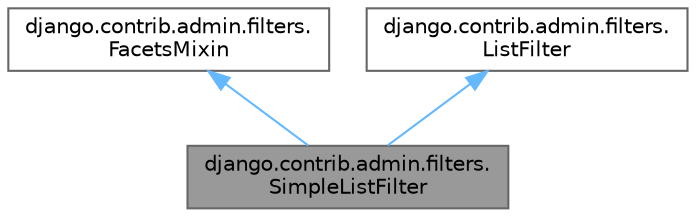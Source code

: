 digraph "django.contrib.admin.filters.SimpleListFilter"
{
 // LATEX_PDF_SIZE
  bgcolor="transparent";
  edge [fontname=Helvetica,fontsize=10,labelfontname=Helvetica,labelfontsize=10];
  node [fontname=Helvetica,fontsize=10,shape=box,height=0.2,width=0.4];
  Node1 [id="Node000001",label="django.contrib.admin.filters.\lSimpleListFilter",height=0.2,width=0.4,color="gray40", fillcolor="grey60", style="filled", fontcolor="black",tooltip=" "];
  Node2 -> Node1 [id="edge1_Node000001_Node000002",dir="back",color="steelblue1",style="solid",tooltip=" "];
  Node2 [id="Node000002",label="django.contrib.admin.filters.\lFacetsMixin",height=0.2,width=0.4,color="gray40", fillcolor="white", style="filled",URL="$classdjango_1_1contrib_1_1admin_1_1filters_1_1_facets_mixin.html",tooltip=" "];
  Node3 -> Node1 [id="edge2_Node000001_Node000003",dir="back",color="steelblue1",style="solid",tooltip=" "];
  Node3 [id="Node000003",label="django.contrib.admin.filters.\lListFilter",height=0.2,width=0.4,color="gray40", fillcolor="white", style="filled",URL="$classdjango_1_1contrib_1_1admin_1_1filters_1_1_list_filter.html",tooltip=" "];
}
